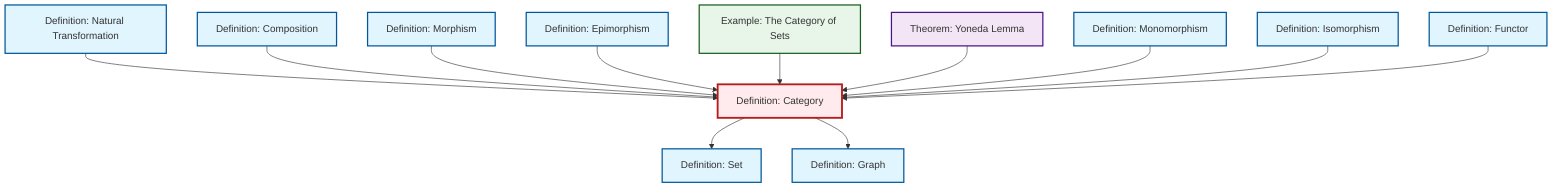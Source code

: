 graph TD
    classDef definition fill:#e1f5fe,stroke:#01579b,stroke-width:2px
    classDef theorem fill:#f3e5f5,stroke:#4a148c,stroke-width:2px
    classDef axiom fill:#fff3e0,stroke:#e65100,stroke-width:2px
    classDef example fill:#e8f5e9,stroke:#1b5e20,stroke-width:2px
    classDef current fill:#ffebee,stroke:#b71c1c,stroke-width:3px
    def-epimorphism["Definition: Epimorphism"]:::definition
    def-natural-transformation["Definition: Natural Transformation"]:::definition
    def-monomorphism["Definition: Monomorphism"]:::definition
    def-composition["Definition: Composition"]:::definition
    def-morphism["Definition: Morphism"]:::definition
    thm-yoneda["Theorem: Yoneda Lemma"]:::theorem
    def-isomorphism["Definition: Isomorphism"]:::definition
    def-functor["Definition: Functor"]:::definition
    ex-set-category["Example: The Category of Sets"]:::example
    def-graph["Definition: Graph"]:::definition
    def-category["Definition: Category"]:::definition
    def-set["Definition: Set"]:::definition
    def-natural-transformation --> def-category
    def-composition --> def-category
    def-morphism --> def-category
    def-epimorphism --> def-category
    ex-set-category --> def-category
    thm-yoneda --> def-category
    def-category --> def-set
    def-monomorphism --> def-category
    def-isomorphism --> def-category
    def-category --> def-graph
    def-functor --> def-category
    class def-category current